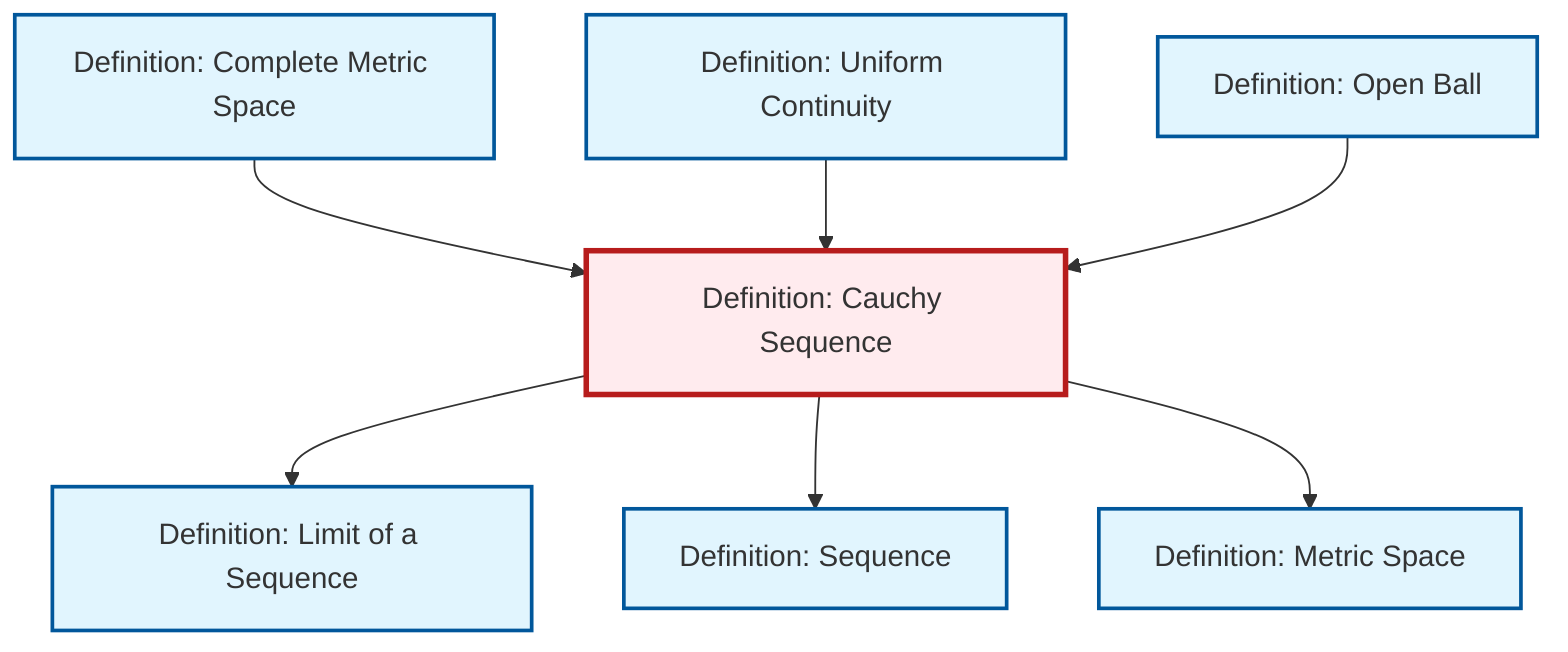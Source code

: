 graph TD
    classDef definition fill:#e1f5fe,stroke:#01579b,stroke-width:2px
    classDef theorem fill:#f3e5f5,stroke:#4a148c,stroke-width:2px
    classDef axiom fill:#fff3e0,stroke:#e65100,stroke-width:2px
    classDef example fill:#e8f5e9,stroke:#1b5e20,stroke-width:2px
    classDef current fill:#ffebee,stroke:#b71c1c,stroke-width:3px
    def-limit["Definition: Limit of a Sequence"]:::definition
    def-sequence["Definition: Sequence"]:::definition
    def-metric-space["Definition: Metric Space"]:::definition
    def-complete-metric-space["Definition: Complete Metric Space"]:::definition
    def-cauchy-sequence["Definition: Cauchy Sequence"]:::definition
    def-uniform-continuity["Definition: Uniform Continuity"]:::definition
    def-open-ball["Definition: Open Ball"]:::definition
    def-cauchy-sequence --> def-limit
    def-cauchy-sequence --> def-sequence
    def-cauchy-sequence --> def-metric-space
    def-complete-metric-space --> def-cauchy-sequence
    def-uniform-continuity --> def-cauchy-sequence
    def-open-ball --> def-cauchy-sequence
    class def-cauchy-sequence current
